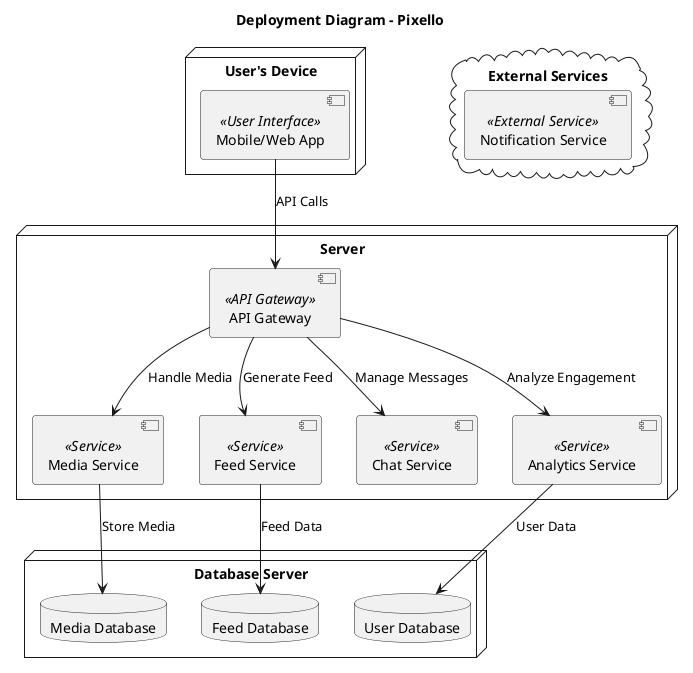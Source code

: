 @startuml
title Deployment Diagram - Pixello

node "User's Device" {
    [Mobile/Web App] <<User Interface>>
}

node "Server" {
    [API Gateway] <<API Gateway>>
    [Media Service] <<Service>>
    [Feed Service] <<Service>>
    [Chat Service] <<Service>>
    [Analytics Service] <<Service>>
}

node "Database Server" {
    database "User Database" as UserDB
    database "Media Database" as MediaDB
    database "Feed Database" as FeedDB
}

cloud "External Services" {
    [Notification Service] <<External Service>>
}

' Connections
[Mobile/Web App] --> [API Gateway] : API Calls
[API Gateway] --> [Media Service] : Handle Media
[API Gateway] --> [Feed Service] : Generate Feed
[API Gateway] --> [Chat Service] : Manage Messages
[API Gateway] --> [Analytics Service] : Analyze Engagement
[Media Service] --> MediaDB : Store Media
[Feed Service] --> FeedDB : Feed Data
[Analytics Service] --> UserDB : User Data
@enduml